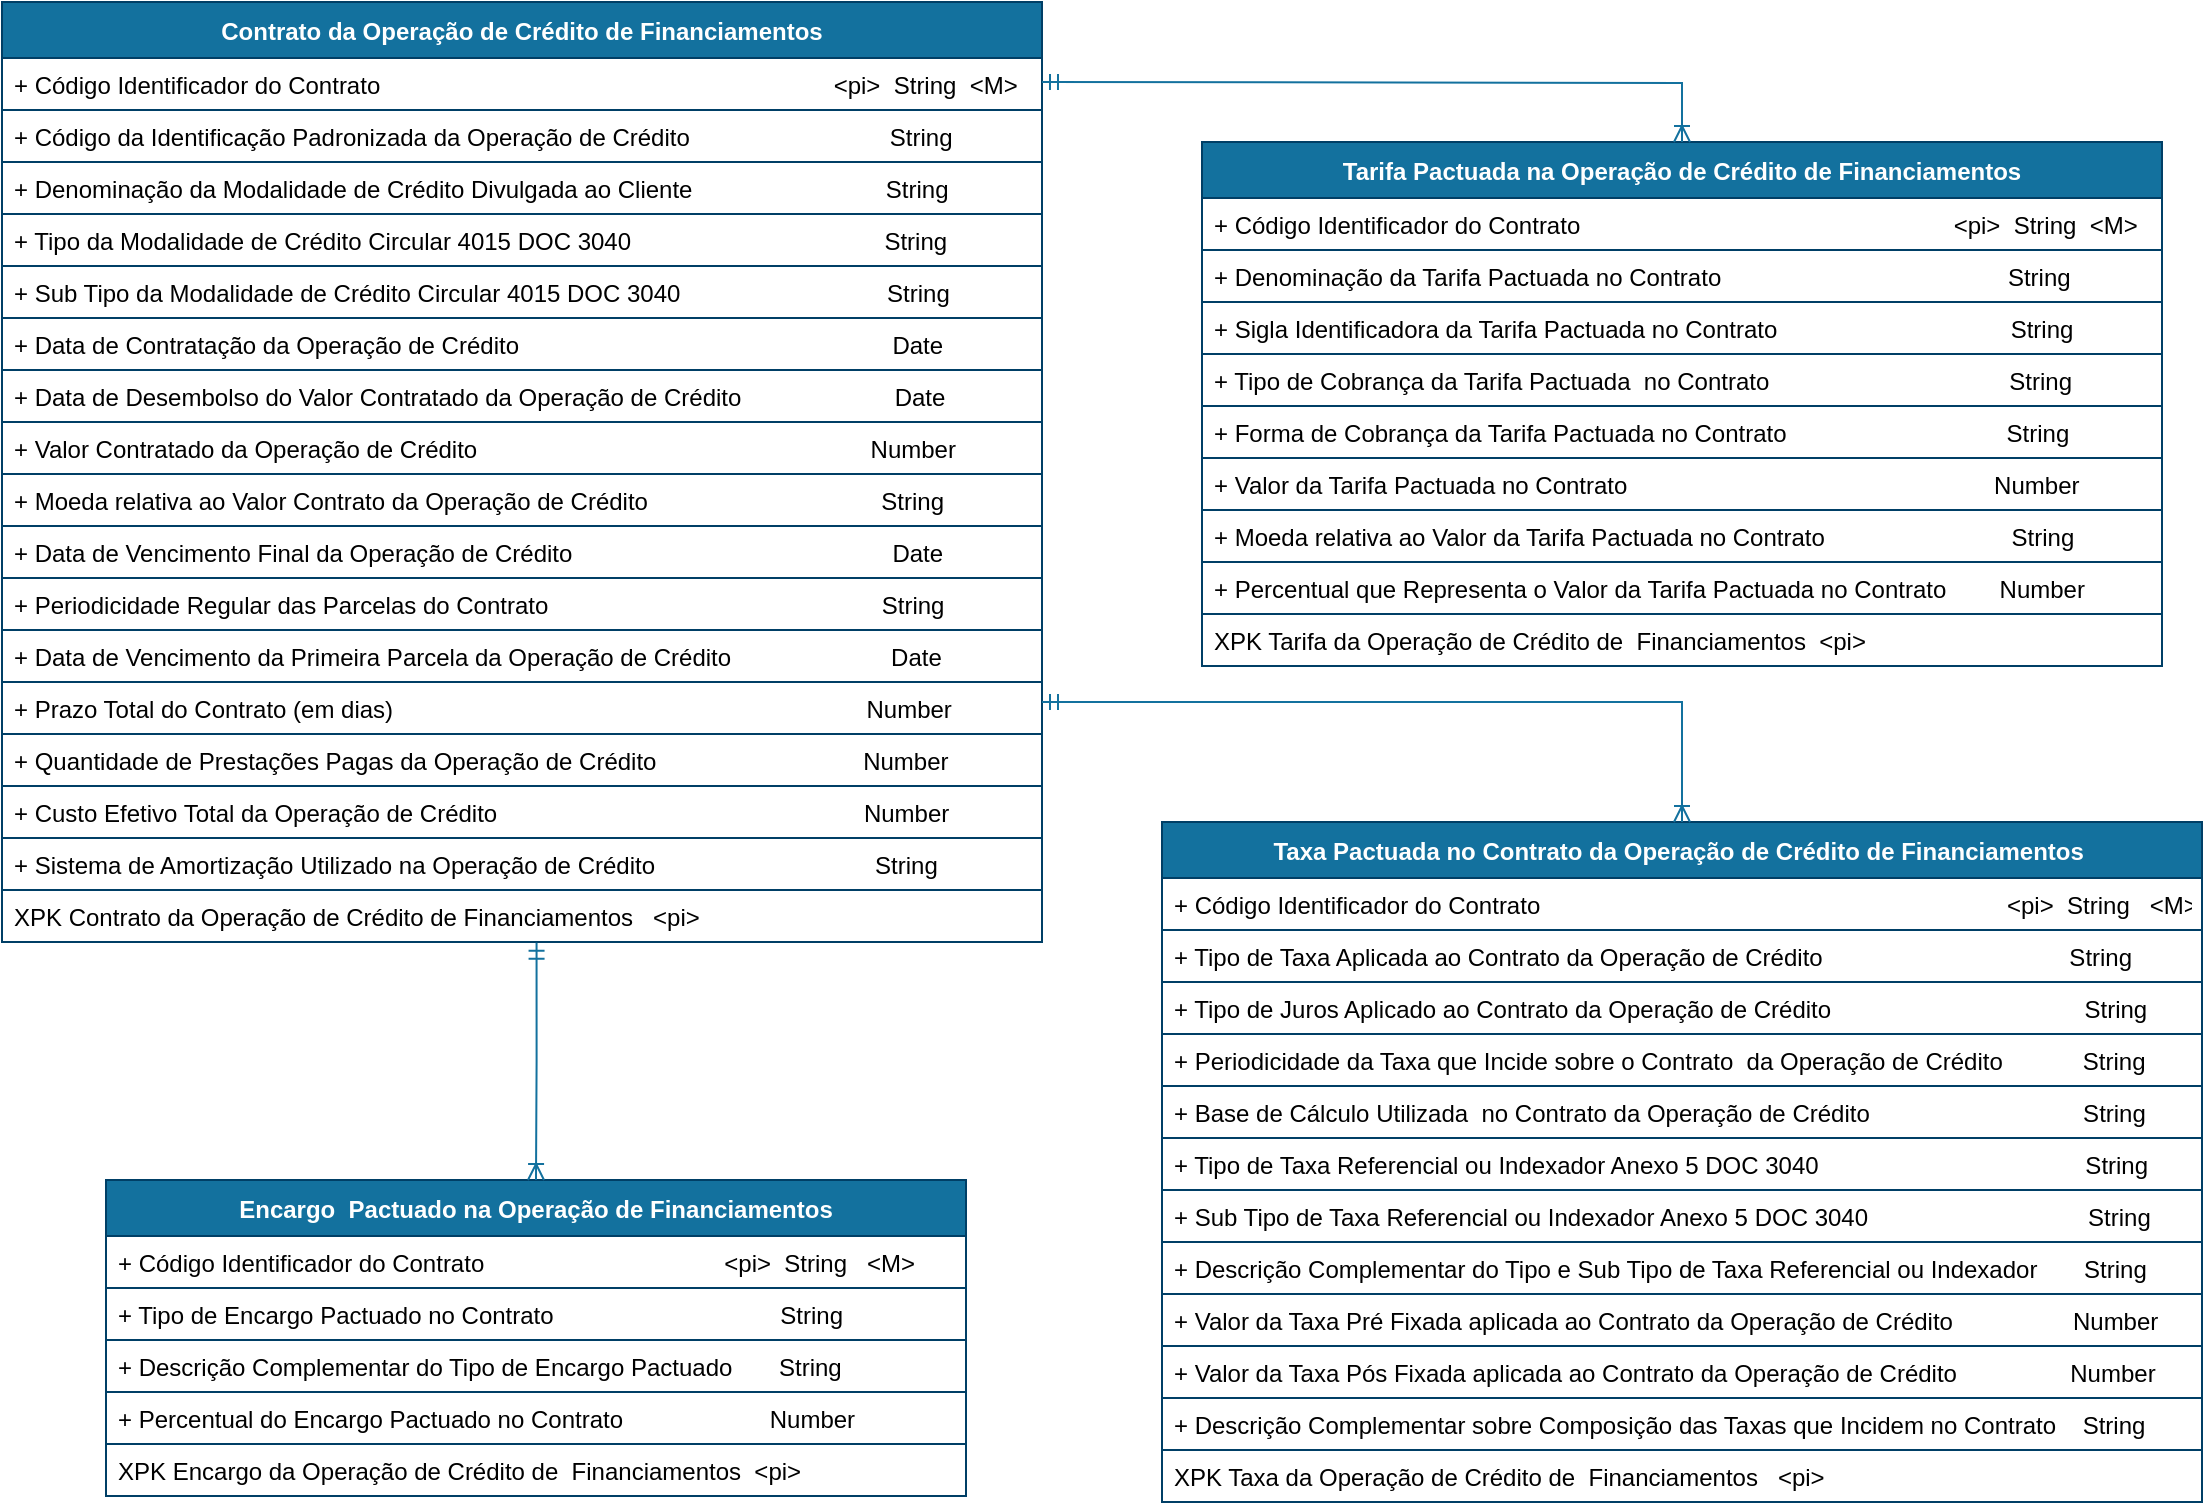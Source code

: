 <mxfile version="14.4.7" type="device"><diagram id="R2lEEEUBdFMjLlhIrx00" name="Contract_Financings"><mxGraphModel dx="4762" dy="3962" grid="1" gridSize="10" guides="1" tooltips="1" connect="1" arrows="1" fold="1" page="1" pageScale="1" pageWidth="1169" pageHeight="827" math="0" shadow="0" extFonts="Permanent Marker^https://fonts.googleapis.com/css?family=Permanent+Marker"><root><mxCell id="0"/><mxCell id="1" parent="0"/><mxCell id="60lF1ffTMrgxbmRKW-hQ-1" value="Contrato da Operação de Crédito de Financiamentos" style="swimlane;fontStyle=1;childLayout=stackLayout;horizontal=1;startSize=28;horizontalStack=0;resizeParent=1;resizeParentMax=0;resizeLast=0;collapsible=1;marginBottom=0;rounded=0;shadow=0;comic=0;sketch=0;align=center;html=0;autosize=1;fillColor=#13719E;strokeColor=#003F66;fontColor=#FFFFFF;" parent="1" vertex="1"><mxGeometry x="-3480" y="-3260" width="520" height="470" as="geometry"/></mxCell><mxCell id="60lF1ffTMrgxbmRKW-hQ-2" value="+ Código Identificador do Contrato                                                                    &lt;pi&gt;  String  &lt;M&gt;" style="text;fillColor=none;align=left;verticalAlign=top;spacingLeft=4;spacingRight=4;overflow=hidden;rotatable=0;points=[[0,0.5],[1,0.5]];portConstraint=eastwest;strokeColor=#003F66;" parent="60lF1ffTMrgxbmRKW-hQ-1" vertex="1"><mxGeometry y="28" width="520" height="26" as="geometry"/></mxCell><mxCell id="60lF1ffTMrgxbmRKW-hQ-3" value="+ Código da Identificação Padronizada da Operação de Crédito                              String      " style="text;fillColor=none;align=left;verticalAlign=top;spacingLeft=4;spacingRight=4;overflow=hidden;rotatable=0;points=[[0,0.5],[1,0.5]];portConstraint=eastwest;strokeColor=#003F66;" parent="60lF1ffTMrgxbmRKW-hQ-1" vertex="1"><mxGeometry y="54" width="520" height="26" as="geometry"/></mxCell><mxCell id="60lF1ffTMrgxbmRKW-hQ-4" value="+ Denominação da Modalidade de Crédito Divulgada ao Cliente                             String" style="text;fillColor=none;align=left;verticalAlign=top;spacingLeft=4;spacingRight=4;overflow=hidden;rotatable=0;points=[[0,0.5],[1,0.5]];portConstraint=eastwest;strokeColor=#003F66;" parent="60lF1ffTMrgxbmRKW-hQ-1" vertex="1"><mxGeometry y="80" width="520" height="26" as="geometry"/></mxCell><mxCell id="60lF1ffTMrgxbmRKW-hQ-5" value="+ Tipo da Modalidade de Crédito Circular 4015 DOC 3040                                      String" style="text;fillColor=none;align=left;verticalAlign=top;spacingLeft=4;spacingRight=4;overflow=hidden;rotatable=0;points=[[0,0.5],[1,0.5]];portConstraint=eastwest;strokeColor=#003F66;" parent="60lF1ffTMrgxbmRKW-hQ-1" vertex="1"><mxGeometry y="106" width="520" height="26" as="geometry"/></mxCell><mxCell id="60lF1ffTMrgxbmRKW-hQ-6" value="+ Sub Tipo da Modalidade de Crédito Circular 4015 DOC 3040                               String" style="text;fillColor=none;align=left;verticalAlign=top;spacingLeft=4;spacingRight=4;overflow=hidden;rotatable=0;points=[[0,0.5],[1,0.5]];portConstraint=eastwest;strokeColor=#003F66;" parent="60lF1ffTMrgxbmRKW-hQ-1" vertex="1"><mxGeometry y="132" width="520" height="26" as="geometry"/></mxCell><mxCell id="60lF1ffTMrgxbmRKW-hQ-7" value="+ Data de Contratação da Operação de Crédito                                                        Date" style="text;fillColor=none;align=left;verticalAlign=top;spacingLeft=4;spacingRight=4;overflow=hidden;rotatable=0;points=[[0,0.5],[1,0.5]];portConstraint=eastwest;strokeColor=#003F66;" parent="60lF1ffTMrgxbmRKW-hQ-1" vertex="1"><mxGeometry y="158" width="520" height="26" as="geometry"/></mxCell><mxCell id="60lF1ffTMrgxbmRKW-hQ-8" value="+ Data de Desembolso do Valor Contratado da Operação de Crédito                       Date" style="text;fillColor=none;align=left;verticalAlign=top;spacingLeft=4;spacingRight=4;overflow=hidden;rotatable=0;points=[[0,0.5],[1,0.5]];portConstraint=eastwest;strokeColor=#003F66;" parent="60lF1ffTMrgxbmRKW-hQ-1" vertex="1"><mxGeometry y="184" width="520" height="26" as="geometry"/></mxCell><mxCell id="60lF1ffTMrgxbmRKW-hQ-9" value="+ Valor Contratado da Operação de Crédito                                                           Number" style="text;fillColor=none;align=left;verticalAlign=top;spacingLeft=4;spacingRight=4;overflow=hidden;rotatable=0;points=[[0,0.5],[1,0.5]];portConstraint=eastwest;strokeColor=#003F66;" parent="60lF1ffTMrgxbmRKW-hQ-1" vertex="1"><mxGeometry y="210" width="520" height="26" as="geometry"/></mxCell><mxCell id="60lF1ffTMrgxbmRKW-hQ-10" value="+ Moeda relativa ao Valor Contrato da Operação de Crédito                                   String" style="text;fillColor=none;align=left;verticalAlign=top;spacingLeft=4;spacingRight=4;overflow=hidden;rotatable=0;points=[[0,0.5],[1,0.5]];portConstraint=eastwest;strokeColor=#003F66;" parent="60lF1ffTMrgxbmRKW-hQ-1" vertex="1"><mxGeometry y="236" width="520" height="26" as="geometry"/></mxCell><mxCell id="60lF1ffTMrgxbmRKW-hQ-11" value="+ Data de Vencimento Final da Operação de Crédito                                                Date" style="text;fillColor=none;align=left;verticalAlign=top;spacingLeft=4;spacingRight=4;overflow=hidden;rotatable=0;points=[[0,0.5],[1,0.5]];portConstraint=eastwest;strokeColor=#003F66;" parent="60lF1ffTMrgxbmRKW-hQ-1" vertex="1"><mxGeometry y="262" width="520" height="26" as="geometry"/></mxCell><mxCell id="60lF1ffTMrgxbmRKW-hQ-12" value="+ Periodicidade Regular das Parcelas do Contrato                                                  String" style="text;fillColor=none;align=left;verticalAlign=top;spacingLeft=4;spacingRight=4;overflow=hidden;rotatable=0;points=[[0,0.5],[1,0.5]];portConstraint=eastwest;strokeColor=#003F66;" parent="60lF1ffTMrgxbmRKW-hQ-1" vertex="1"><mxGeometry y="288" width="520" height="26" as="geometry"/></mxCell><mxCell id="60lF1ffTMrgxbmRKW-hQ-13" value="+ Data de Vencimento da Primeira Parcela da Operação de Crédito                        Date" style="text;fillColor=none;align=left;verticalAlign=top;spacingLeft=4;spacingRight=4;overflow=hidden;rotatable=0;points=[[0,0.5],[1,0.5]];portConstraint=eastwest;strokeColor=#003F66;" parent="60lF1ffTMrgxbmRKW-hQ-1" vertex="1"><mxGeometry y="314" width="520" height="26" as="geometry"/></mxCell><mxCell id="60lF1ffTMrgxbmRKW-hQ-14" value="+ Prazo Total do Contrato (em dias)                                                                       Number  " style="text;fillColor=none;align=left;verticalAlign=top;spacingLeft=4;spacingRight=4;overflow=hidden;rotatable=0;points=[[0,0.5],[1,0.5]];portConstraint=eastwest;strokeColor=#003F66;" parent="60lF1ffTMrgxbmRKW-hQ-1" vertex="1"><mxGeometry y="340" width="520" height="26" as="geometry"/></mxCell><mxCell id="60lF1ffTMrgxbmRKW-hQ-15" value="+ Quantidade de Prestações Pagas da Operação de Crédito                               Number  " style="text;fillColor=none;align=left;verticalAlign=top;spacingLeft=4;spacingRight=4;overflow=hidden;rotatable=0;points=[[0,0.5],[1,0.5]];portConstraint=eastwest;strokeColor=#003F66;" parent="60lF1ffTMrgxbmRKW-hQ-1" vertex="1"><mxGeometry y="366" width="520" height="26" as="geometry"/></mxCell><mxCell id="60lF1ffTMrgxbmRKW-hQ-16" value="+ Custo Efetivo Total da Operação de Crédito                                                       Number" style="text;fillColor=none;align=left;verticalAlign=top;spacingLeft=4;spacingRight=4;overflow=hidden;rotatable=0;points=[[0,0.5],[1,0.5]];portConstraint=eastwest;strokeColor=#003F66;" parent="60lF1ffTMrgxbmRKW-hQ-1" vertex="1"><mxGeometry y="392" width="520" height="26" as="geometry"/></mxCell><mxCell id="60lF1ffTMrgxbmRKW-hQ-17" value="+ Sistema de Amortização Utilizado na Operação de Crédito                                 String" style="text;fillColor=none;align=left;verticalAlign=top;spacingLeft=4;spacingRight=4;overflow=hidden;rotatable=0;points=[[0,0.5],[1,0.5]];portConstraint=eastwest;strokeColor=#003F66;" parent="60lF1ffTMrgxbmRKW-hQ-1" vertex="1"><mxGeometry y="418" width="520" height="26" as="geometry"/></mxCell><mxCell id="60lF1ffTMrgxbmRKW-hQ-39" value="XPK Contrato da Operação de Crédito de Financiamentos   &lt;pi&gt;" style="text;fillColor=none;align=left;verticalAlign=top;spacingLeft=4;spacingRight=4;overflow=hidden;rotatable=0;points=[[0,0.5],[1,0.5]];portConstraint=eastwest;strokeColor=#003F66;" parent="60lF1ffTMrgxbmRKW-hQ-1" vertex="1"><mxGeometry y="444" width="520" height="26" as="geometry"/></mxCell><mxCell id="lpBac7nm1MDXzwJKRAIq-2" value="Taxa Pactuada no Contrato da Operação de Crédito de Financiamentos " style="swimlane;fontStyle=1;childLayout=stackLayout;horizontal=1;startSize=28;horizontalStack=0;resizeParent=1;resizeParentMax=0;resizeLast=0;collapsible=1;marginBottom=0;rounded=0;shadow=0;comic=0;sketch=0;align=center;html=0;autosize=1;fillColor=#13719E;strokeColor=#003F66;fontColor=#FFFFFF;" parent="1" vertex="1"><mxGeometry x="-2900" y="-2850" width="520" height="340" as="geometry"/></mxCell><mxCell id="lpBac7nm1MDXzwJKRAIq-3" value="+ Código Identificador do Contrato                                                                      &lt;pi&gt;  String   &lt;M&gt;" style="text;fillColor=none;align=left;verticalAlign=top;spacingLeft=4;spacingRight=4;overflow=hidden;rotatable=0;points=[[0,0.5],[1,0.5]];portConstraint=eastwest;strokeColor=#003F66;" parent="lpBac7nm1MDXzwJKRAIq-2" vertex="1"><mxGeometry y="28" width="520" height="26" as="geometry"/></mxCell><mxCell id="lpBac7nm1MDXzwJKRAIq-19" value="+ Tipo de Taxa Aplicada ao Contrato da Operação de Crédito                                     String" style="text;fillColor=none;align=left;verticalAlign=top;spacingLeft=4;spacingRight=4;overflow=hidden;rotatable=0;points=[[0,0.5],[1,0.5]];portConstraint=eastwest;strokeColor=#003F66;" parent="lpBac7nm1MDXzwJKRAIq-2" vertex="1"><mxGeometry y="54" width="520" height="26" as="geometry"/></mxCell><mxCell id="lpBac7nm1MDXzwJKRAIq-20" value="+ Tipo de Juros Aplicado ao Contrato da Operação de Crédito                                      String" style="text;fillColor=none;align=left;verticalAlign=top;spacingLeft=4;spacingRight=4;overflow=hidden;rotatable=0;points=[[0,0.5],[1,0.5]];portConstraint=eastwest;strokeColor=#003F66;" parent="lpBac7nm1MDXzwJKRAIq-2" vertex="1"><mxGeometry y="80" width="520" height="26" as="geometry"/></mxCell><mxCell id="lpBac7nm1MDXzwJKRAIq-21" value="+ Periodicidade da Taxa que Incide sobre o Contrato  da Operação de Crédito            String" style="text;fillColor=none;align=left;verticalAlign=top;spacingLeft=4;spacingRight=4;overflow=hidden;rotatable=0;points=[[0,0.5],[1,0.5]];portConstraint=eastwest;strokeColor=#003F66;" parent="lpBac7nm1MDXzwJKRAIq-2" vertex="1"><mxGeometry y="106" width="520" height="26" as="geometry"/></mxCell><mxCell id="lpBac7nm1MDXzwJKRAIq-22" value="+ Base de Cálculo Utilizada  no Contrato da Operação de Crédito                                String" style="text;fillColor=none;align=left;verticalAlign=top;spacingLeft=4;spacingRight=4;overflow=hidden;rotatable=0;points=[[0,0.5],[1,0.5]];portConstraint=eastwest;strokeColor=#003F66;" parent="lpBac7nm1MDXzwJKRAIq-2" vertex="1"><mxGeometry y="132" width="520" height="26" as="geometry"/></mxCell><mxCell id="lpBac7nm1MDXzwJKRAIq-23" value="+ Tipo de Taxa Referencial ou Indexador Anexo 5 DOC 3040                                        String" style="text;fillColor=none;align=left;verticalAlign=top;spacingLeft=4;spacingRight=4;overflow=hidden;rotatable=0;points=[[0,0.5],[1,0.5]];portConstraint=eastwest;strokeColor=#003F66;" parent="lpBac7nm1MDXzwJKRAIq-2" vertex="1"><mxGeometry y="158" width="520" height="26" as="geometry"/></mxCell><mxCell id="lpBac7nm1MDXzwJKRAIq-24" value="+ Sub Tipo de Taxa Referencial ou Indexador Anexo 5 DOC 3040                                 String" style="text;fillColor=none;align=left;verticalAlign=top;spacingLeft=4;spacingRight=4;overflow=hidden;rotatable=0;points=[[0,0.5],[1,0.5]];portConstraint=eastwest;strokeColor=#003F66;" parent="lpBac7nm1MDXzwJKRAIq-2" vertex="1"><mxGeometry y="184" width="520" height="26" as="geometry"/></mxCell><mxCell id="lpBac7nm1MDXzwJKRAIq-25" value="+ Descrição Complementar do Tipo e Sub Tipo de Taxa Referencial ou Indexador       String  " style="text;fillColor=none;align=left;verticalAlign=top;spacingLeft=4;spacingRight=4;overflow=hidden;rotatable=0;points=[[0,0.5],[1,0.5]];portConstraint=eastwest;strokeColor=#003F66;" parent="lpBac7nm1MDXzwJKRAIq-2" vertex="1"><mxGeometry y="210" width="520" height="26" as="geometry"/></mxCell><mxCell id="lpBac7nm1MDXzwJKRAIq-26" value="+ Valor da Taxa Pré Fixada aplicada ao Contrato da Operação de Crédito                  Number" style="text;fillColor=none;align=left;verticalAlign=top;spacingLeft=4;spacingRight=4;overflow=hidden;rotatable=0;points=[[0,0.5],[1,0.5]];portConstraint=eastwest;strokeColor=#003F66;" parent="lpBac7nm1MDXzwJKRAIq-2" vertex="1"><mxGeometry y="236" width="520" height="26" as="geometry"/></mxCell><mxCell id="lpBac7nm1MDXzwJKRAIq-27" value="+ Valor da Taxa Pós Fixada aplicada ao Contrato da Operação de Crédito                 Number" style="text;fillColor=none;align=left;verticalAlign=top;spacingLeft=4;spacingRight=4;overflow=hidden;rotatable=0;points=[[0,0.5],[1,0.5]];portConstraint=eastwest;strokeColor=#003F66;" parent="lpBac7nm1MDXzwJKRAIq-2" vertex="1"><mxGeometry y="262" width="520" height="26" as="geometry"/></mxCell><mxCell id="lpBac7nm1MDXzwJKRAIq-28" value="+ Descrição Complementar sobre Composição das Taxas que Incidem no Contrato    String" style="text;fillColor=none;align=left;verticalAlign=top;spacingLeft=4;spacingRight=4;overflow=hidden;rotatable=0;points=[[0,0.5],[1,0.5]];portConstraint=eastwest;strokeColor=#003F66;" parent="lpBac7nm1MDXzwJKRAIq-2" vertex="1"><mxGeometry y="288" width="520" height="26" as="geometry"/></mxCell><mxCell id="lpBac7nm1MDXzwJKRAIq-40" value="XPK Taxa da Operação de Crédito de  Financiamentos   &lt;pi&gt;" style="text;fillColor=none;align=left;verticalAlign=top;spacingLeft=4;spacingRight=4;overflow=hidden;rotatable=0;points=[[0,0.5],[1,0.5]];portConstraint=eastwest;strokeColor=#003F66;" parent="lpBac7nm1MDXzwJKRAIq-2" vertex="1"><mxGeometry y="314" width="520" height="26" as="geometry"/></mxCell><mxCell id="lpBac7nm1MDXzwJKRAIq-41" value="Encargo  Pactuado na Operação de Financiamentos" style="swimlane;fontStyle=1;childLayout=stackLayout;horizontal=1;startSize=28;horizontalStack=0;resizeParent=1;resizeParentMax=0;resizeLast=0;collapsible=1;marginBottom=0;rounded=0;shadow=0;comic=0;sketch=0;align=center;html=0;autosize=1;fillColor=#13719E;strokeColor=#003F66;fontColor=#FFFFFF;" parent="1" vertex="1"><mxGeometry x="-3428" y="-2671" width="430" height="158" as="geometry"/></mxCell><mxCell id="lpBac7nm1MDXzwJKRAIq-42" value="+ Código Identificador do Contrato                                    &lt;pi&gt;  String   &lt;M&gt;" style="text;fillColor=none;align=left;verticalAlign=top;spacingLeft=4;spacingRight=4;overflow=hidden;rotatable=0;points=[[0,0.5],[1,0.5]];portConstraint=eastwest;strokeColor=#003F66;" parent="lpBac7nm1MDXzwJKRAIq-41" vertex="1"><mxGeometry y="28" width="430" height="26" as="geometry"/></mxCell><mxCell id="lpBac7nm1MDXzwJKRAIq-60" value="+ Tipo de Encargo Pactuado no Contrato                                  String" style="text;fillColor=none;align=left;verticalAlign=top;spacingLeft=4;spacingRight=4;overflow=hidden;rotatable=0;points=[[0,0.5],[1,0.5]];portConstraint=eastwest;strokeColor=#003F66;" parent="lpBac7nm1MDXzwJKRAIq-41" vertex="1"><mxGeometry y="54" width="430" height="26" as="geometry"/></mxCell><mxCell id="lpBac7nm1MDXzwJKRAIq-61" value="+ Descrição Complementar do Tipo de Encargo Pactuado       String" style="text;fillColor=none;align=left;verticalAlign=top;spacingLeft=4;spacingRight=4;overflow=hidden;rotatable=0;points=[[0,0.5],[1,0.5]];portConstraint=eastwest;strokeColor=#003F66;" parent="lpBac7nm1MDXzwJKRAIq-41" vertex="1"><mxGeometry y="80" width="430" height="26" as="geometry"/></mxCell><mxCell id="lpBac7nm1MDXzwJKRAIq-62" value="+ Percentual do Encargo Pactuado no Contrato                      Number" style="text;fillColor=none;align=left;verticalAlign=top;spacingLeft=4;spacingRight=4;overflow=hidden;rotatable=0;points=[[0,0.5],[1,0.5]];portConstraint=eastwest;strokeColor=#003F66;" parent="lpBac7nm1MDXzwJKRAIq-41" vertex="1"><mxGeometry y="106" width="430" height="26" as="geometry"/></mxCell><mxCell id="lpBac7nm1MDXzwJKRAIq-63" value="XPK Encargo da Operação de Crédito de  Financiamentos  &lt;pi&gt;" style="text;fillColor=none;align=left;verticalAlign=top;spacingLeft=4;spacingRight=4;overflow=hidden;rotatable=0;points=[[0,0.5],[1,0.5]];portConstraint=eastwest;strokeColor=#003F66;" parent="lpBac7nm1MDXzwJKRAIq-41" vertex="1"><mxGeometry y="132" width="430" height="26" as="geometry"/></mxCell><mxCell id="lpBac7nm1MDXzwJKRAIq-65" value="Tarifa Pactuada na Operação de Crédito de Financiamentos" style="swimlane;fontStyle=1;childLayout=stackLayout;horizontal=1;startSize=28;horizontalStack=0;resizeParent=1;resizeParentMax=0;resizeLast=0;collapsible=1;marginBottom=0;rounded=0;shadow=0;comic=0;sketch=0;align=center;html=0;autosize=1;fillColor=#13719E;strokeColor=#003F66;fontColor=#FFFFFF;" parent="1" vertex="1"><mxGeometry x="-2880" y="-3190" width="480" height="262" as="geometry"/></mxCell><mxCell id="lpBac7nm1MDXzwJKRAIq-66" value="+ Código Identificador do Contrato                                                        &lt;pi&gt;  String  &lt;M&gt;" style="text;fillColor=none;align=left;verticalAlign=top;spacingLeft=4;spacingRight=4;overflow=hidden;rotatable=0;points=[[0,0.5],[1,0.5]];portConstraint=eastwest;strokeColor=#003F66;" parent="lpBac7nm1MDXzwJKRAIq-65" vertex="1"><mxGeometry y="28" width="480" height="26" as="geometry"/></mxCell><mxCell id="lpBac7nm1MDXzwJKRAIq-67" value="+ Denominação da Tarifa Pactuada no Contrato                                           String" style="text;fillColor=none;align=left;verticalAlign=top;spacingLeft=4;spacingRight=4;overflow=hidden;rotatable=0;points=[[0,0.5],[1,0.5]];portConstraint=eastwest;strokeColor=#003F66;" parent="lpBac7nm1MDXzwJKRAIq-65" vertex="1"><mxGeometry y="54" width="480" height="26" as="geometry"/></mxCell><mxCell id="lpBac7nm1MDXzwJKRAIq-68" value="+ Sigla Identificadora da Tarifa Pactuada no Contrato                                   String" style="text;fillColor=none;align=left;verticalAlign=top;spacingLeft=4;spacingRight=4;overflow=hidden;rotatable=0;points=[[0,0.5],[1,0.5]];portConstraint=eastwest;strokeColor=#003F66;" parent="lpBac7nm1MDXzwJKRAIq-65" vertex="1"><mxGeometry y="80" width="480" height="26" as="geometry"/></mxCell><mxCell id="lpBac7nm1MDXzwJKRAIq-69" value="+ Tipo de Cobrança da Tarifa Pactuada  no Contrato                                    String" style="text;fillColor=none;align=left;verticalAlign=top;spacingLeft=4;spacingRight=4;overflow=hidden;rotatable=0;points=[[0,0.5],[1,0.5]];portConstraint=eastwest;strokeColor=#003F66;" parent="lpBac7nm1MDXzwJKRAIq-65" vertex="1"><mxGeometry y="106" width="480" height="26" as="geometry"/></mxCell><mxCell id="lpBac7nm1MDXzwJKRAIq-70" value="+ Forma de Cobrança da Tarifa Pactuada no Contrato                                 String" style="text;fillColor=none;align=left;verticalAlign=top;spacingLeft=4;spacingRight=4;overflow=hidden;rotatable=0;points=[[0,0.5],[1,0.5]];portConstraint=eastwest;strokeColor=#003F66;" parent="lpBac7nm1MDXzwJKRAIq-65" vertex="1"><mxGeometry y="132" width="480" height="26" as="geometry"/></mxCell><mxCell id="lpBac7nm1MDXzwJKRAIq-71" value="+ Valor da Tarifa Pactuada no Contrato                                                       Number" style="text;fillColor=none;align=left;verticalAlign=top;spacingLeft=4;spacingRight=4;overflow=hidden;rotatable=0;points=[[0,0.5],[1,0.5]];portConstraint=eastwest;strokeColor=#003F66;" parent="lpBac7nm1MDXzwJKRAIq-65" vertex="1"><mxGeometry y="158" width="480" height="26" as="geometry"/></mxCell><mxCell id="lpBac7nm1MDXzwJKRAIq-72" value="+ Moeda relativa ao Valor da Tarifa Pactuada no Contrato                            String" style="text;fillColor=none;align=left;verticalAlign=top;spacingLeft=4;spacingRight=4;overflow=hidden;rotatable=0;points=[[0,0.5],[1,0.5]];portConstraint=eastwest;strokeColor=#003F66;" parent="lpBac7nm1MDXzwJKRAIq-65" vertex="1"><mxGeometry y="184" width="480" height="26" as="geometry"/></mxCell><mxCell id="lpBac7nm1MDXzwJKRAIq-73" value="+ Percentual que Representa o Valor da Tarifa Pactuada no Contrato        Number" style="text;fillColor=none;align=left;verticalAlign=top;spacingLeft=4;spacingRight=4;overflow=hidden;rotatable=0;points=[[0,0.5],[1,0.5]];portConstraint=eastwest;strokeColor=#003F66;" parent="lpBac7nm1MDXzwJKRAIq-65" vertex="1"><mxGeometry y="210" width="480" height="26" as="geometry"/></mxCell><mxCell id="lpBac7nm1MDXzwJKRAIq-77" value="XPK Tarifa da Operação de Crédito de  Financiamentos  &lt;pi&gt;" style="text;fillColor=none;align=left;verticalAlign=top;spacingLeft=4;spacingRight=4;overflow=hidden;rotatable=0;points=[[0,0.5],[1,0.5]];portConstraint=eastwest;strokeColor=#003F66;" parent="lpBac7nm1MDXzwJKRAIq-65" vertex="1"><mxGeometry y="236" width="480" height="26" as="geometry"/></mxCell><mxCell id="lpBac7nm1MDXzwJKRAIq-97" style="edgeStyle=orthogonalEdgeStyle;rounded=0;orthogonalLoop=1;jettySize=auto;html=1;exitX=1;exitY=0.5;exitDx=0;exitDy=0;endArrow=ERoneToMany;endFill=0;startArrow=ERmandOne;startFill=0;strokeColor=#13719E;entryX=0.5;entryY=0;entryDx=0;entryDy=0;" parent="1" target="lpBac7nm1MDXzwJKRAIq-65" edge="1"><mxGeometry relative="1" as="geometry"><mxPoint x="-2960" y="-3220" as="sourcePoint"/><mxPoint x="-2871" y="-3220" as="targetPoint"/></mxGeometry></mxCell><mxCell id="lpBac7nm1MDXzwJKRAIq-98" style="edgeStyle=orthogonalEdgeStyle;rounded=0;orthogonalLoop=1;jettySize=auto;html=1;exitX=1;exitY=0.5;exitDx=0;exitDy=0;endArrow=ERoneToMany;endFill=0;startArrow=ERmandOne;startFill=0;strokeColor=#13719E;entryX=0.5;entryY=0;entryDx=0;entryDy=0;" parent="1" target="lpBac7nm1MDXzwJKRAIq-2" edge="1"><mxGeometry relative="1" as="geometry"><mxPoint x="-2960" y="-2910" as="sourcePoint"/><mxPoint x="-2640" y="-2900" as="targetPoint"/><Array as="points"><mxPoint x="-2640" y="-2910"/></Array></mxGeometry></mxCell><mxCell id="lpBac7nm1MDXzwJKRAIq-96" style="edgeStyle=orthogonalEdgeStyle;rounded=0;orthogonalLoop=1;jettySize=auto;html=1;exitX=0.514;exitY=1.013;exitDx=0;exitDy=0;endArrow=ERoneToMany;endFill=0;startArrow=ERmandOne;startFill=0;strokeColor=#13719E;exitPerimeter=0;" parent="1" source="60lF1ffTMrgxbmRKW-hQ-39" target="lpBac7nm1MDXzwJKRAIq-41" edge="1"><mxGeometry relative="1" as="geometry"><mxPoint x="-3230" y="-2764" as="sourcePoint"/><mxPoint x="-3150" y="-2764" as="targetPoint"/></mxGeometry></mxCell></root></mxGraphModel></diagram></mxfile>